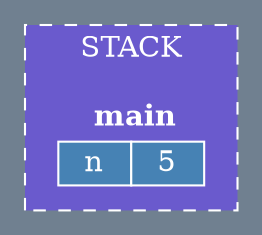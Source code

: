digraph{
      bgcolor="slategrey";
      subgraph cluster_0 {
            fontcolor = "white";
            color = "white";
            style = dashed;
            label = "STACK";
            bgcolor = "slateblue";
            
            nodeA [
                  fontcolor="white"; 
                  shape=plaintext; 
                  label=<
                        <table border="0" cellborder="1" cellspacing="0" 
                        color="slateblue">
                              <tr>
                              <td colspan="2"> <b>  main </b> </td>
                              </tr>
                              <tr>
                                    <td color="white" bgcolor="steelblue"> n </td>
                                    <td color="white" bgcolor="steelblue"> 5 </td>
                              </tr>
                        </table>
                  >
            ];
      }
}
